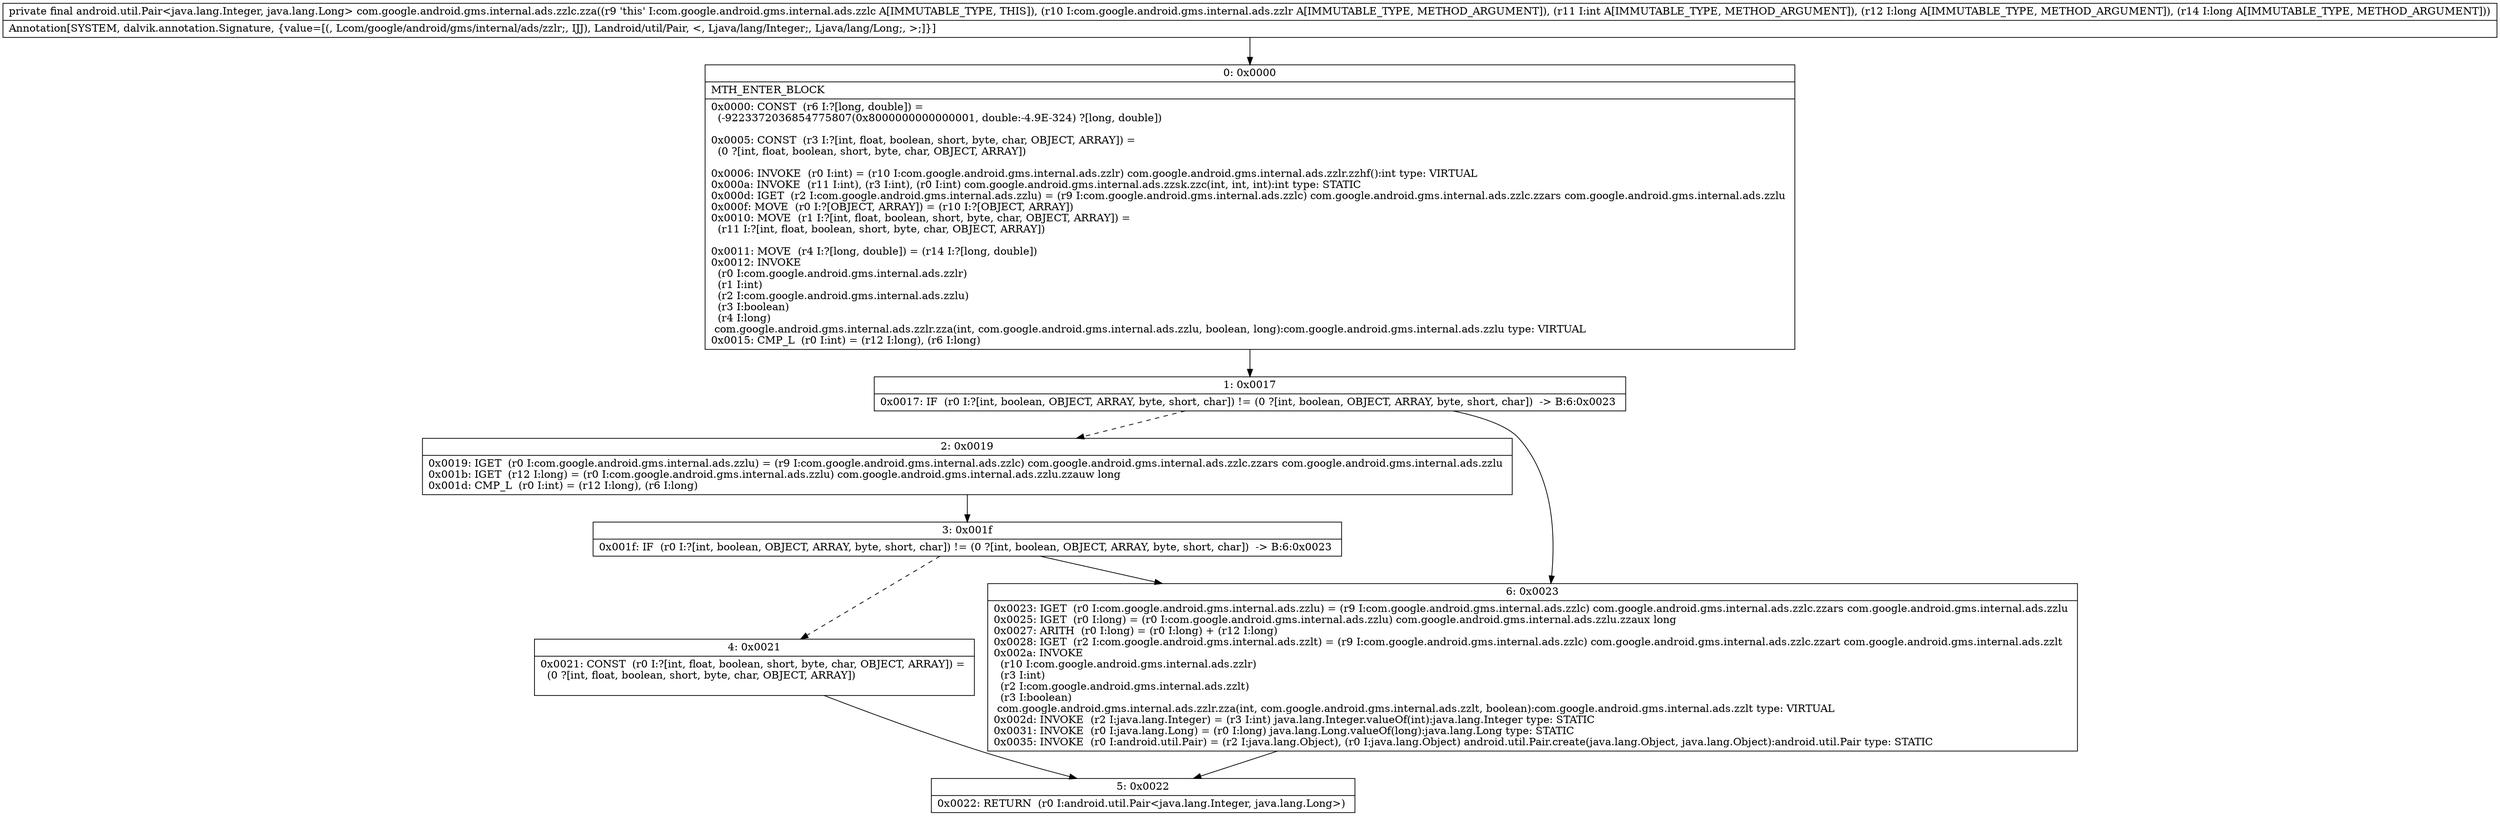 digraph "CFG forcom.google.android.gms.internal.ads.zzlc.zza(Lcom\/google\/android\/gms\/internal\/ads\/zzlr;IJJ)Landroid\/util\/Pair;" {
Node_0 [shape=record,label="{0\:\ 0x0000|MTH_ENTER_BLOCK\l|0x0000: CONST  (r6 I:?[long, double]) = \l  (\-9223372036854775807(0x8000000000000001, double:\-4.9E\-324) ?[long, double])\l \l0x0005: CONST  (r3 I:?[int, float, boolean, short, byte, char, OBJECT, ARRAY]) = \l  (0 ?[int, float, boolean, short, byte, char, OBJECT, ARRAY])\l \l0x0006: INVOKE  (r0 I:int) = (r10 I:com.google.android.gms.internal.ads.zzlr) com.google.android.gms.internal.ads.zzlr.zzhf():int type: VIRTUAL \l0x000a: INVOKE  (r11 I:int), (r3 I:int), (r0 I:int) com.google.android.gms.internal.ads.zzsk.zzc(int, int, int):int type: STATIC \l0x000d: IGET  (r2 I:com.google.android.gms.internal.ads.zzlu) = (r9 I:com.google.android.gms.internal.ads.zzlc) com.google.android.gms.internal.ads.zzlc.zzars com.google.android.gms.internal.ads.zzlu \l0x000f: MOVE  (r0 I:?[OBJECT, ARRAY]) = (r10 I:?[OBJECT, ARRAY]) \l0x0010: MOVE  (r1 I:?[int, float, boolean, short, byte, char, OBJECT, ARRAY]) = \l  (r11 I:?[int, float, boolean, short, byte, char, OBJECT, ARRAY])\l \l0x0011: MOVE  (r4 I:?[long, double]) = (r14 I:?[long, double]) \l0x0012: INVOKE  \l  (r0 I:com.google.android.gms.internal.ads.zzlr)\l  (r1 I:int)\l  (r2 I:com.google.android.gms.internal.ads.zzlu)\l  (r3 I:boolean)\l  (r4 I:long)\l com.google.android.gms.internal.ads.zzlr.zza(int, com.google.android.gms.internal.ads.zzlu, boolean, long):com.google.android.gms.internal.ads.zzlu type: VIRTUAL \l0x0015: CMP_L  (r0 I:int) = (r12 I:long), (r6 I:long) \l}"];
Node_1 [shape=record,label="{1\:\ 0x0017|0x0017: IF  (r0 I:?[int, boolean, OBJECT, ARRAY, byte, short, char]) != (0 ?[int, boolean, OBJECT, ARRAY, byte, short, char])  \-\> B:6:0x0023 \l}"];
Node_2 [shape=record,label="{2\:\ 0x0019|0x0019: IGET  (r0 I:com.google.android.gms.internal.ads.zzlu) = (r9 I:com.google.android.gms.internal.ads.zzlc) com.google.android.gms.internal.ads.zzlc.zzars com.google.android.gms.internal.ads.zzlu \l0x001b: IGET  (r12 I:long) = (r0 I:com.google.android.gms.internal.ads.zzlu) com.google.android.gms.internal.ads.zzlu.zzauw long \l0x001d: CMP_L  (r0 I:int) = (r12 I:long), (r6 I:long) \l}"];
Node_3 [shape=record,label="{3\:\ 0x001f|0x001f: IF  (r0 I:?[int, boolean, OBJECT, ARRAY, byte, short, char]) != (0 ?[int, boolean, OBJECT, ARRAY, byte, short, char])  \-\> B:6:0x0023 \l}"];
Node_4 [shape=record,label="{4\:\ 0x0021|0x0021: CONST  (r0 I:?[int, float, boolean, short, byte, char, OBJECT, ARRAY]) = \l  (0 ?[int, float, boolean, short, byte, char, OBJECT, ARRAY])\l \l}"];
Node_5 [shape=record,label="{5\:\ 0x0022|0x0022: RETURN  (r0 I:android.util.Pair\<java.lang.Integer, java.lang.Long\>) \l}"];
Node_6 [shape=record,label="{6\:\ 0x0023|0x0023: IGET  (r0 I:com.google.android.gms.internal.ads.zzlu) = (r9 I:com.google.android.gms.internal.ads.zzlc) com.google.android.gms.internal.ads.zzlc.zzars com.google.android.gms.internal.ads.zzlu \l0x0025: IGET  (r0 I:long) = (r0 I:com.google.android.gms.internal.ads.zzlu) com.google.android.gms.internal.ads.zzlu.zzaux long \l0x0027: ARITH  (r0 I:long) = (r0 I:long) + (r12 I:long) \l0x0028: IGET  (r2 I:com.google.android.gms.internal.ads.zzlt) = (r9 I:com.google.android.gms.internal.ads.zzlc) com.google.android.gms.internal.ads.zzlc.zzart com.google.android.gms.internal.ads.zzlt \l0x002a: INVOKE  \l  (r10 I:com.google.android.gms.internal.ads.zzlr)\l  (r3 I:int)\l  (r2 I:com.google.android.gms.internal.ads.zzlt)\l  (r3 I:boolean)\l com.google.android.gms.internal.ads.zzlr.zza(int, com.google.android.gms.internal.ads.zzlt, boolean):com.google.android.gms.internal.ads.zzlt type: VIRTUAL \l0x002d: INVOKE  (r2 I:java.lang.Integer) = (r3 I:int) java.lang.Integer.valueOf(int):java.lang.Integer type: STATIC \l0x0031: INVOKE  (r0 I:java.lang.Long) = (r0 I:long) java.lang.Long.valueOf(long):java.lang.Long type: STATIC \l0x0035: INVOKE  (r0 I:android.util.Pair) = (r2 I:java.lang.Object), (r0 I:java.lang.Object) android.util.Pair.create(java.lang.Object, java.lang.Object):android.util.Pair type: STATIC \l}"];
MethodNode[shape=record,label="{private final android.util.Pair\<java.lang.Integer, java.lang.Long\> com.google.android.gms.internal.ads.zzlc.zza((r9 'this' I:com.google.android.gms.internal.ads.zzlc A[IMMUTABLE_TYPE, THIS]), (r10 I:com.google.android.gms.internal.ads.zzlr A[IMMUTABLE_TYPE, METHOD_ARGUMENT]), (r11 I:int A[IMMUTABLE_TYPE, METHOD_ARGUMENT]), (r12 I:long A[IMMUTABLE_TYPE, METHOD_ARGUMENT]), (r14 I:long A[IMMUTABLE_TYPE, METHOD_ARGUMENT]))  | Annotation[SYSTEM, dalvik.annotation.Signature, \{value=[(, Lcom\/google\/android\/gms\/internal\/ads\/zzlr;, IJJ), Landroid\/util\/Pair, \<, Ljava\/lang\/Integer;, Ljava\/lang\/Long;, \>;]\}]\l}"];
MethodNode -> Node_0;
Node_0 -> Node_1;
Node_1 -> Node_2[style=dashed];
Node_1 -> Node_6;
Node_2 -> Node_3;
Node_3 -> Node_4[style=dashed];
Node_3 -> Node_6;
Node_4 -> Node_5;
Node_6 -> Node_5;
}

